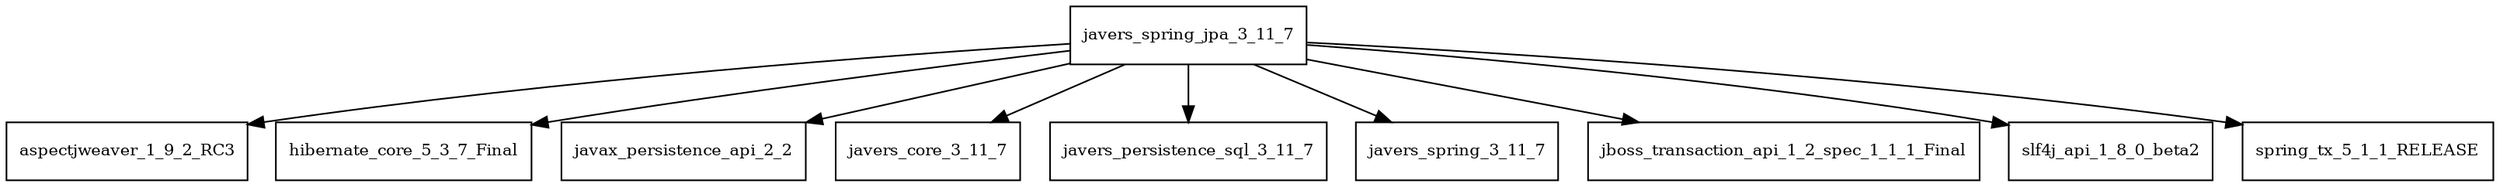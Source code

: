 digraph javers_spring_jpa_3_11_7_dependencies {
  node [shape = box, fontsize=10.0];
  javers_spring_jpa_3_11_7 -> aspectjweaver_1_9_2_RC3;
  javers_spring_jpa_3_11_7 -> hibernate_core_5_3_7_Final;
  javers_spring_jpa_3_11_7 -> javax_persistence_api_2_2;
  javers_spring_jpa_3_11_7 -> javers_core_3_11_7;
  javers_spring_jpa_3_11_7 -> javers_persistence_sql_3_11_7;
  javers_spring_jpa_3_11_7 -> javers_spring_3_11_7;
  javers_spring_jpa_3_11_7 -> jboss_transaction_api_1_2_spec_1_1_1_Final;
  javers_spring_jpa_3_11_7 -> slf4j_api_1_8_0_beta2;
  javers_spring_jpa_3_11_7 -> spring_tx_5_1_1_RELEASE;
}
